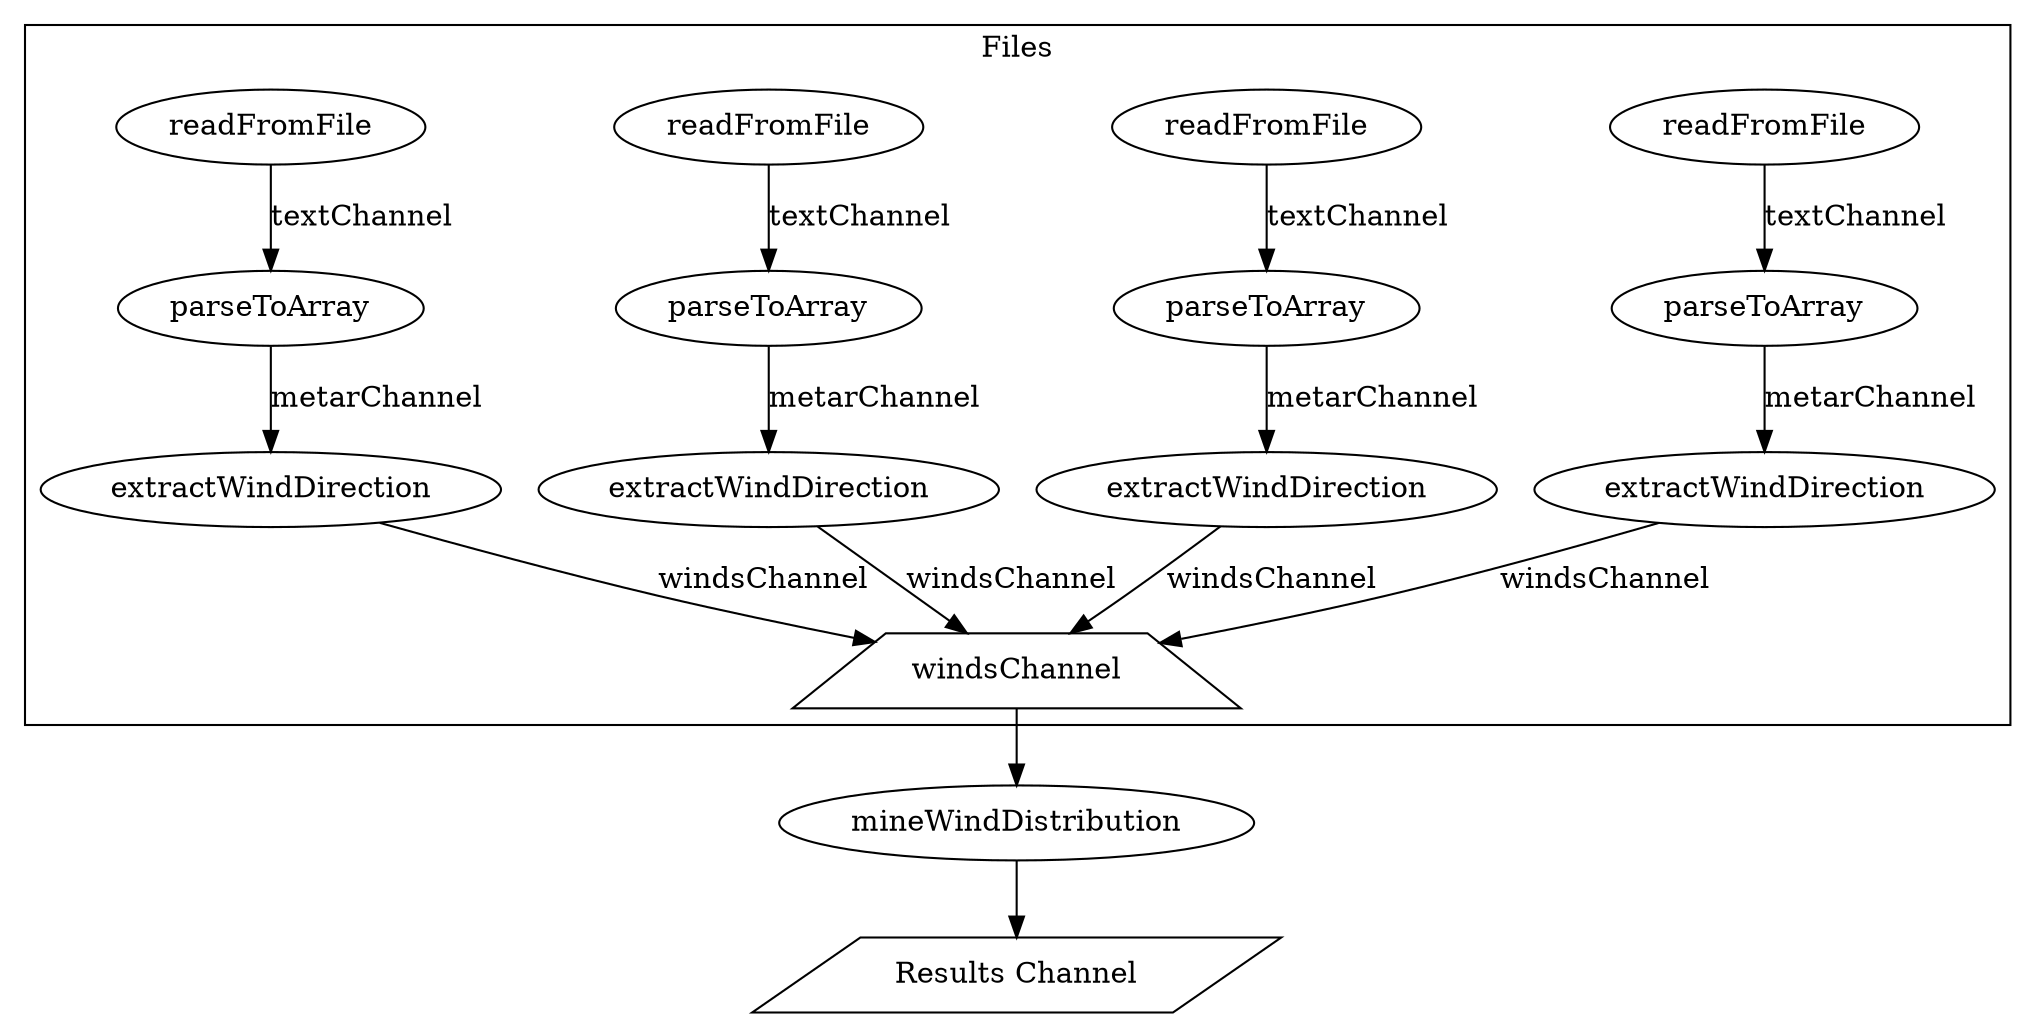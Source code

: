 digraph G {
    subgraph cluster_files {
        label = "Files";

        readFromFile1 -> parseToArray1 [label="textChannel"];
        parseToArray1 -> extractWindDirection1 [label="metarChannel"];
        extractWindDirection1 -> windsChannel [label="windsChannel"];

        readFromFile2 -> parseToArray2 [label="textChannel"];
        parseToArray2 -> extractWindDirection2 [label="metarChannel"];
        extractWindDirection2 -> windsChannel [label="windsChannel"];

        readFromFile3 -> parseToArray3 [label="textChannel"];
        parseToArray3 -> extractWindDirection3 [label="metarChannel"];
        extractWindDirection3 -> windsChannel [label="windsChannel"];

        readFromFile4 -> parseToArray4 [label="textChannel"];
        parseToArray4 -> extractWindDirection4 [label="metarChannel"];
        extractWindDirection4 -> windsChannel [label="windsChannel"];
    }

    windsChannel -> mineWindDistribution -> ResultsChannel;

    ResultsChannel [label="Results Channel" shape=parallelogram];
    windsChannel [label="windsChannel" shape=trapezium];
    readFromFile1 [label="readFromFile"];
    readFromFile2 [label="readFromFile"];
    readFromFile3 [label="readFromFile"];
    readFromFile4 [label="readFromFile"];
    parseToArray1 [label="parseToArray"];
    parseToArray2 [label="parseToArray"];
    parseToArray3 [label="parseToArray"];
    parseToArray4 [label="parseToArray"];
    extractWindDirection1 [label="extractWindDirection"];
    extractWindDirection2 [label="extractWindDirection"];
    extractWindDirection3 [label="extractWindDirection"];
    extractWindDirection4 [label="extractWindDirection"];
}
